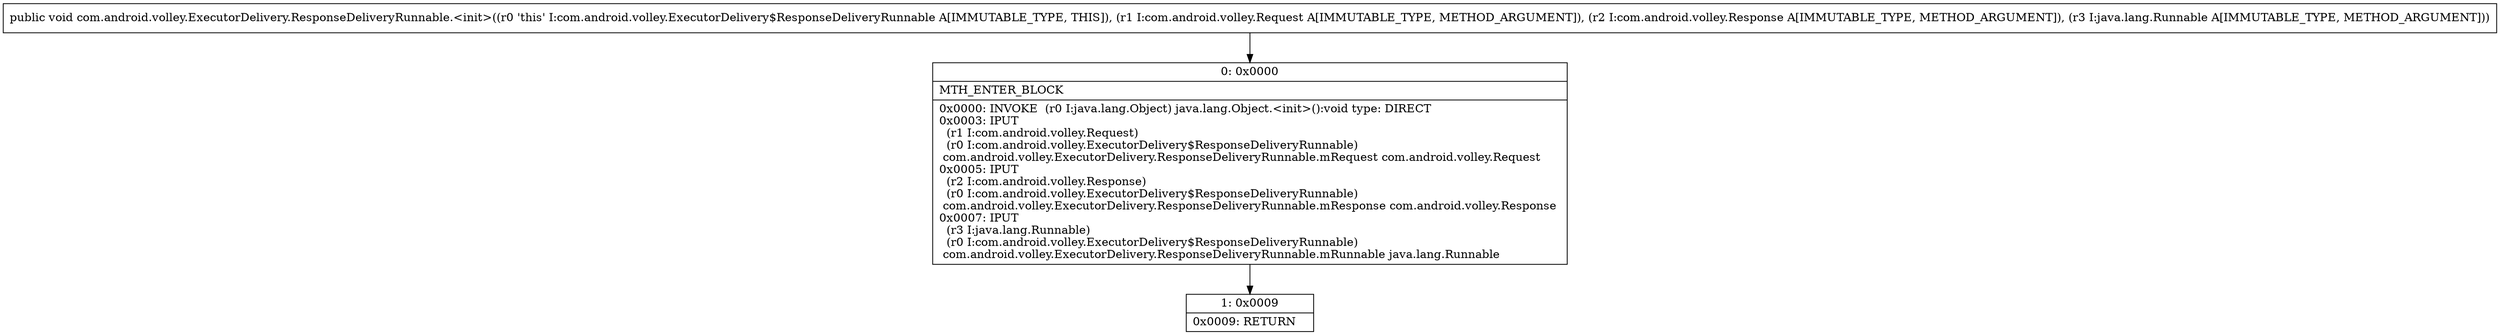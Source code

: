 digraph "CFG forcom.android.volley.ExecutorDelivery.ResponseDeliveryRunnable.\<init\>(Lcom\/android\/volley\/Request;Lcom\/android\/volley\/Response;Ljava\/lang\/Runnable;)V" {
Node_0 [shape=record,label="{0\:\ 0x0000|MTH_ENTER_BLOCK\l|0x0000: INVOKE  (r0 I:java.lang.Object) java.lang.Object.\<init\>():void type: DIRECT \l0x0003: IPUT  \l  (r1 I:com.android.volley.Request)\l  (r0 I:com.android.volley.ExecutorDelivery$ResponseDeliveryRunnable)\l com.android.volley.ExecutorDelivery.ResponseDeliveryRunnable.mRequest com.android.volley.Request \l0x0005: IPUT  \l  (r2 I:com.android.volley.Response)\l  (r0 I:com.android.volley.ExecutorDelivery$ResponseDeliveryRunnable)\l com.android.volley.ExecutorDelivery.ResponseDeliveryRunnable.mResponse com.android.volley.Response \l0x0007: IPUT  \l  (r3 I:java.lang.Runnable)\l  (r0 I:com.android.volley.ExecutorDelivery$ResponseDeliveryRunnable)\l com.android.volley.ExecutorDelivery.ResponseDeliveryRunnable.mRunnable java.lang.Runnable \l}"];
Node_1 [shape=record,label="{1\:\ 0x0009|0x0009: RETURN   \l}"];
MethodNode[shape=record,label="{public void com.android.volley.ExecutorDelivery.ResponseDeliveryRunnable.\<init\>((r0 'this' I:com.android.volley.ExecutorDelivery$ResponseDeliveryRunnable A[IMMUTABLE_TYPE, THIS]), (r1 I:com.android.volley.Request A[IMMUTABLE_TYPE, METHOD_ARGUMENT]), (r2 I:com.android.volley.Response A[IMMUTABLE_TYPE, METHOD_ARGUMENT]), (r3 I:java.lang.Runnable A[IMMUTABLE_TYPE, METHOD_ARGUMENT])) }"];
MethodNode -> Node_0;
Node_0 -> Node_1;
}

